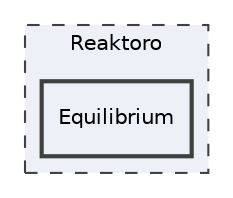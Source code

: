 digraph "Reaktoro/Equilibrium"
{
 // INTERACTIVE_SVG=YES
 // LATEX_PDF_SIZE
  bgcolor="transparent";
  edge [fontname="Helvetica",fontsize="10",labelfontname="Helvetica",labelfontsize="10"];
  node [fontname="Helvetica",fontsize="10",shape=record];
  compound=true
  subgraph clusterdir_8e92d4b241d211e8bbb38ad86320f5f7 {
    graph [ bgcolor="#edf0f7", pencolor="grey25", style="filled,dashed,", label="Reaktoro", fontname="Helvetica", fontsize="10", URL="dir_8e92d4b241d211e8bbb38ad86320f5f7.html"]
  dir_d0846a5a7dc53140085658b5a4935ab1 [shape=box, label="Equilibrium", style="filled,bold,", fillcolor="#edf0f7", color="grey25", URL="dir_d0846a5a7dc53140085658b5a4935ab1.html"];
  }
}
